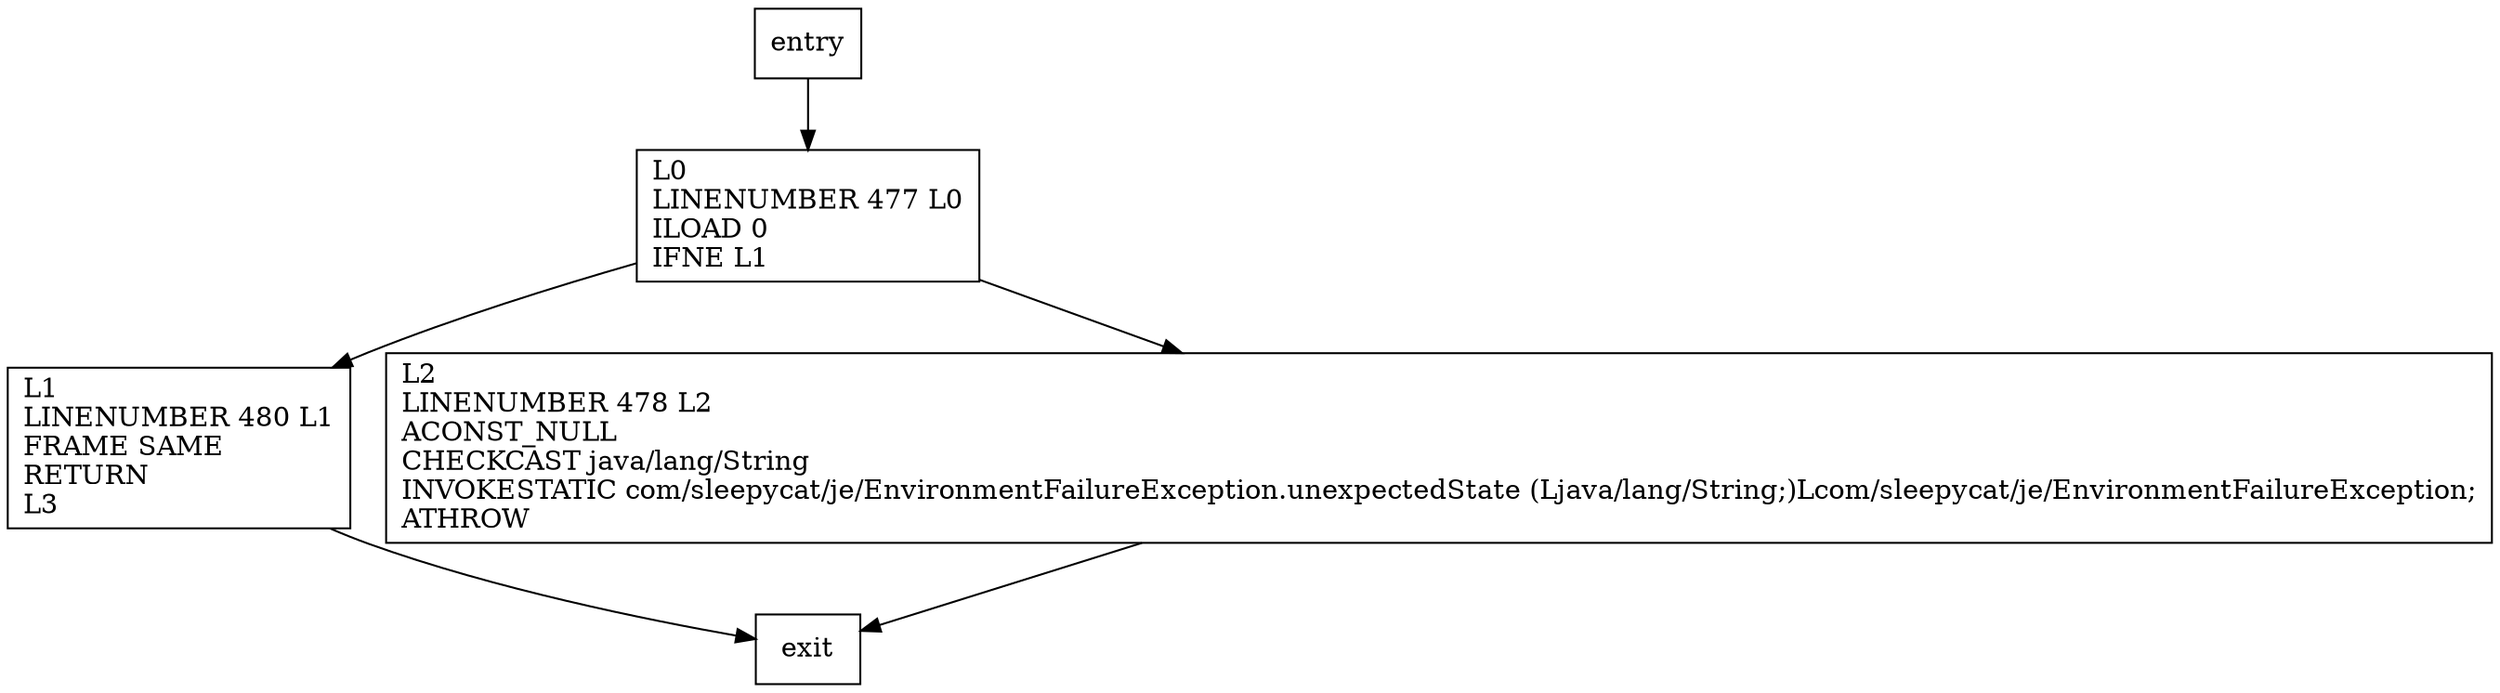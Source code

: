 digraph assertState {
node [shape=record];
1679774995 [label="L1\lLINENUMBER 480 L1\lFRAME SAME\lRETURN\lL3\l"];
223853098 [label="L0\lLINENUMBER 477 L0\lILOAD 0\lIFNE L1\l"];
1226522722 [label="L2\lLINENUMBER 478 L2\lACONST_NULL\lCHECKCAST java/lang/String\lINVOKESTATIC com/sleepycat/je/EnvironmentFailureException.unexpectedState (Ljava/lang/String;)Lcom/sleepycat/je/EnvironmentFailureException;\lATHROW\l"];
entry;
exit;
entry -> 223853098;
1679774995 -> exit;
223853098 -> 1679774995;
223853098 -> 1226522722;
1226522722 -> exit;
}
